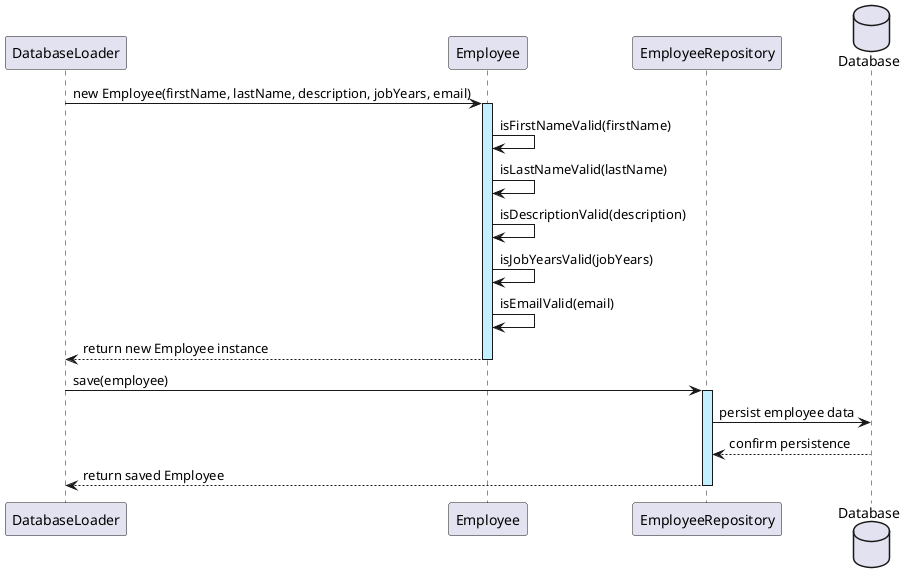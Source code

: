 @startuml Employee Save Process

participant "DatabaseLoader" as Loader
participant "Employee" as Employee
participant "EmployeeRepository" as Repository
database "Database" as DB

Loader -> Employee : new Employee(firstName, lastName, description, jobYears, email)
activate Employee #application

Employee -> Employee: isFirstNameValid(firstName)
Employee -> Employee: isLastNameValid(lastName)
Employee -> Employee: isDescriptionValid(description)
Employee -> Employee: isJobYearsValid(jobYears)
Employee -> Employee: isEmailValid(email)

Employee --> Loader : return new Employee instance
deactivate Employee

Loader -> Repository: save(employee)
activate Repository #application

Repository -> DB: persist employee data
DB --> Repository: confirm persistence
Repository --> Loader: return saved Employee
deactivate Repository

@enduml